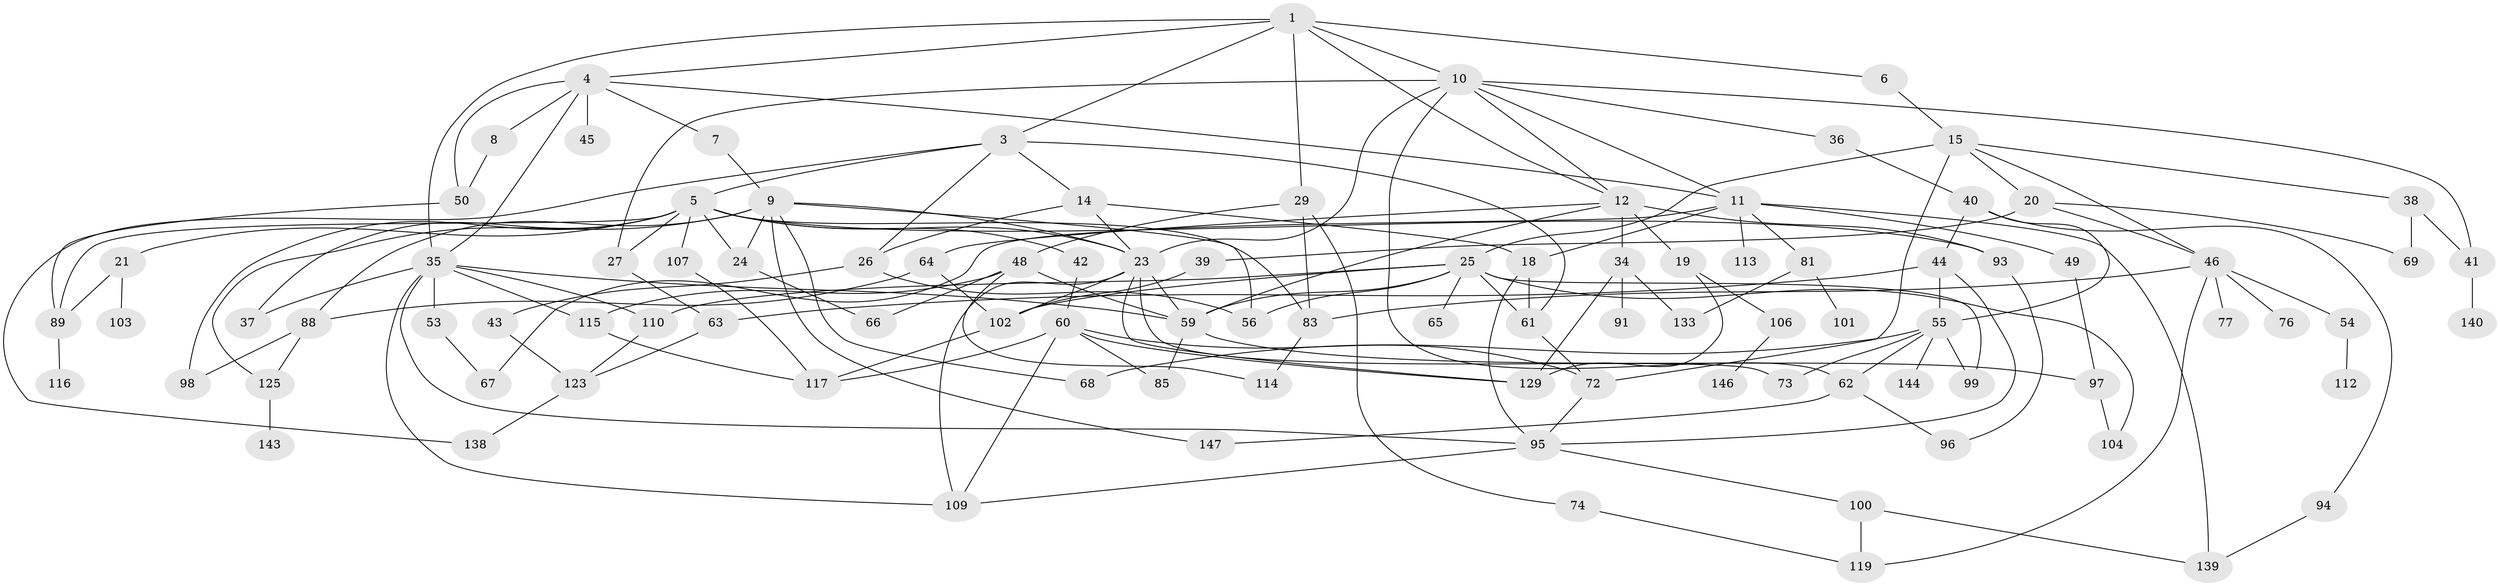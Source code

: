// Generated by graph-tools (version 1.1) at 2025/51/02/27/25 19:51:37]
// undirected, 99 vertices, 170 edges
graph export_dot {
graph [start="1"]
  node [color=gray90,style=filled];
  1 [super="+2"];
  3 [super="+57"];
  4 [super="+13"];
  5 [super="+47"];
  6;
  7;
  8;
  9 [super="+32"];
  10 [super="+22"];
  11 [super="+17"];
  12 [super="+52"];
  14 [super="+124"];
  15 [super="+16"];
  18 [super="+90"];
  19;
  20 [super="+126"];
  21 [super="+31"];
  23 [super="+70"];
  24;
  25 [super="+28"];
  26 [super="+30"];
  27;
  29 [super="+33"];
  34 [super="+58"];
  35 [super="+84"];
  36 [super="+120"];
  37 [super="+141"];
  38 [super="+82"];
  39;
  40;
  41 [super="+145"];
  42;
  43;
  44 [super="+105"];
  45;
  46 [super="+51"];
  48 [super="+75"];
  49;
  50 [super="+87"];
  53;
  54 [super="+78"];
  55 [super="+71"];
  56;
  59 [super="+79"];
  60 [super="+86"];
  61 [super="+111"];
  62 [super="+80"];
  63;
  64;
  65;
  66 [super="+134"];
  67;
  68;
  69 [super="+92"];
  72 [super="+128"];
  73;
  74 [super="+130"];
  76;
  77;
  81;
  83;
  85;
  88 [super="+142"];
  89 [super="+108"];
  91;
  93;
  94;
  95 [super="+136"];
  96;
  97;
  98;
  99;
  100;
  101;
  102 [super="+118"];
  103;
  104 [super="+122"];
  106;
  107 [super="+131"];
  109 [super="+121"];
  110;
  112;
  113;
  114 [super="+132"];
  115 [super="+137"];
  116;
  117;
  119 [super="+135"];
  123 [super="+127"];
  125;
  129;
  133;
  138;
  139;
  140;
  143;
  144;
  146;
  147;
  1 -- 3;
  1 -- 35;
  1 -- 4;
  1 -- 6;
  1 -- 10;
  1 -- 12;
  1 -- 29;
  3 -- 5;
  3 -- 14;
  3 -- 138;
  3 -- 26;
  3 -- 61;
  4 -- 7;
  4 -- 8;
  4 -- 35;
  4 -- 11;
  4 -- 45;
  4 -- 50;
  5 -- 21;
  5 -- 42;
  5 -- 83;
  5 -- 107;
  5 -- 24;
  5 -- 37 [weight=2];
  5 -- 98;
  5 -- 23;
  5 -- 89;
  5 -- 27;
  5 -- 93;
  6 -- 15;
  7 -- 9;
  8 -- 50;
  9 -- 24;
  9 -- 56;
  9 -- 68;
  9 -- 147;
  9 -- 23;
  9 -- 88;
  9 -- 125;
  10 -- 11;
  10 -- 36;
  10 -- 12;
  10 -- 41;
  10 -- 62;
  10 -- 27;
  10 -- 23;
  11 -- 81;
  11 -- 49;
  11 -- 67;
  11 -- 113;
  11 -- 139;
  11 -- 18;
  12 -- 19;
  12 -- 34;
  12 -- 59;
  12 -- 93;
  12 -- 64;
  14 -- 18;
  14 -- 23;
  14 -- 26;
  15 -- 20;
  15 -- 25;
  15 -- 72;
  15 -- 46;
  15 -- 38;
  18 -- 95;
  18 -- 61;
  19 -- 106;
  19 -- 129;
  20 -- 39;
  20 -- 46;
  20 -- 69;
  21 -- 89;
  21 -- 103;
  23 -- 129;
  23 -- 59;
  23 -- 73;
  23 -- 109;
  23 -- 102;
  24 -- 66;
  25 -- 61;
  25 -- 110;
  25 -- 99;
  25 -- 65;
  25 -- 102;
  25 -- 56;
  25 -- 104;
  25 -- 59;
  26 -- 43;
  26 -- 56;
  27 -- 63;
  29 -- 74;
  29 -- 83;
  29 -- 48;
  34 -- 133;
  34 -- 129;
  34 -- 91;
  35 -- 37;
  35 -- 53;
  35 -- 115;
  35 -- 109;
  35 -- 110;
  35 -- 59;
  35 -- 95;
  36 -- 40;
  38 -- 41;
  38 -- 69;
  39 -- 102;
  40 -- 44;
  40 -- 55;
  40 -- 94;
  41 -- 140;
  42 -- 60;
  43 -- 123;
  44 -- 63;
  44 -- 95;
  44 -- 55;
  46 -- 83;
  46 -- 54;
  46 -- 119;
  46 -- 76;
  46 -- 77;
  48 -- 66;
  48 -- 114;
  48 -- 115;
  48 -- 59;
  49 -- 97;
  50 -- 89;
  53 -- 67;
  54 -- 112;
  55 -- 62;
  55 -- 68;
  55 -- 144;
  55 -- 73;
  55 -- 99;
  59 -- 85;
  59 -- 97;
  60 -- 117;
  60 -- 129;
  60 -- 85;
  60 -- 72;
  60 -- 109;
  61 -- 72;
  62 -- 147;
  62 -- 96;
  63 -- 123;
  64 -- 88;
  64 -- 102;
  72 -- 95;
  74 -- 119;
  81 -- 101;
  81 -- 133;
  83 -- 114;
  88 -- 125;
  88 -- 98;
  89 -- 116;
  93 -- 96;
  94 -- 139;
  95 -- 100;
  95 -- 109;
  97 -- 104;
  100 -- 139;
  100 -- 119;
  102 -- 117;
  106 -- 146;
  107 -- 117;
  110 -- 123;
  115 -- 117;
  123 -- 138;
  125 -- 143;
}
